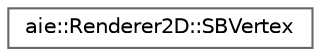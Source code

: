 digraph "Graphical Class Hierarchy"
{
 // LATEX_PDF_SIZE
  bgcolor="transparent";
  edge [fontname=Helvetica,fontsize=10,labelfontname=Helvetica,labelfontsize=10];
  node [fontname=Helvetica,fontsize=10,shape=box,height=0.2,width=0.4];
  rankdir="LR";
  Node0 [id="Node000000",label="aie::Renderer2D::SBVertex",height=0.2,width=0.4,color="grey40", fillcolor="white", style="filled",URL="$structaie_1_1_renderer2_d_1_1_s_b_vertex.html",tooltip=" "];
}
